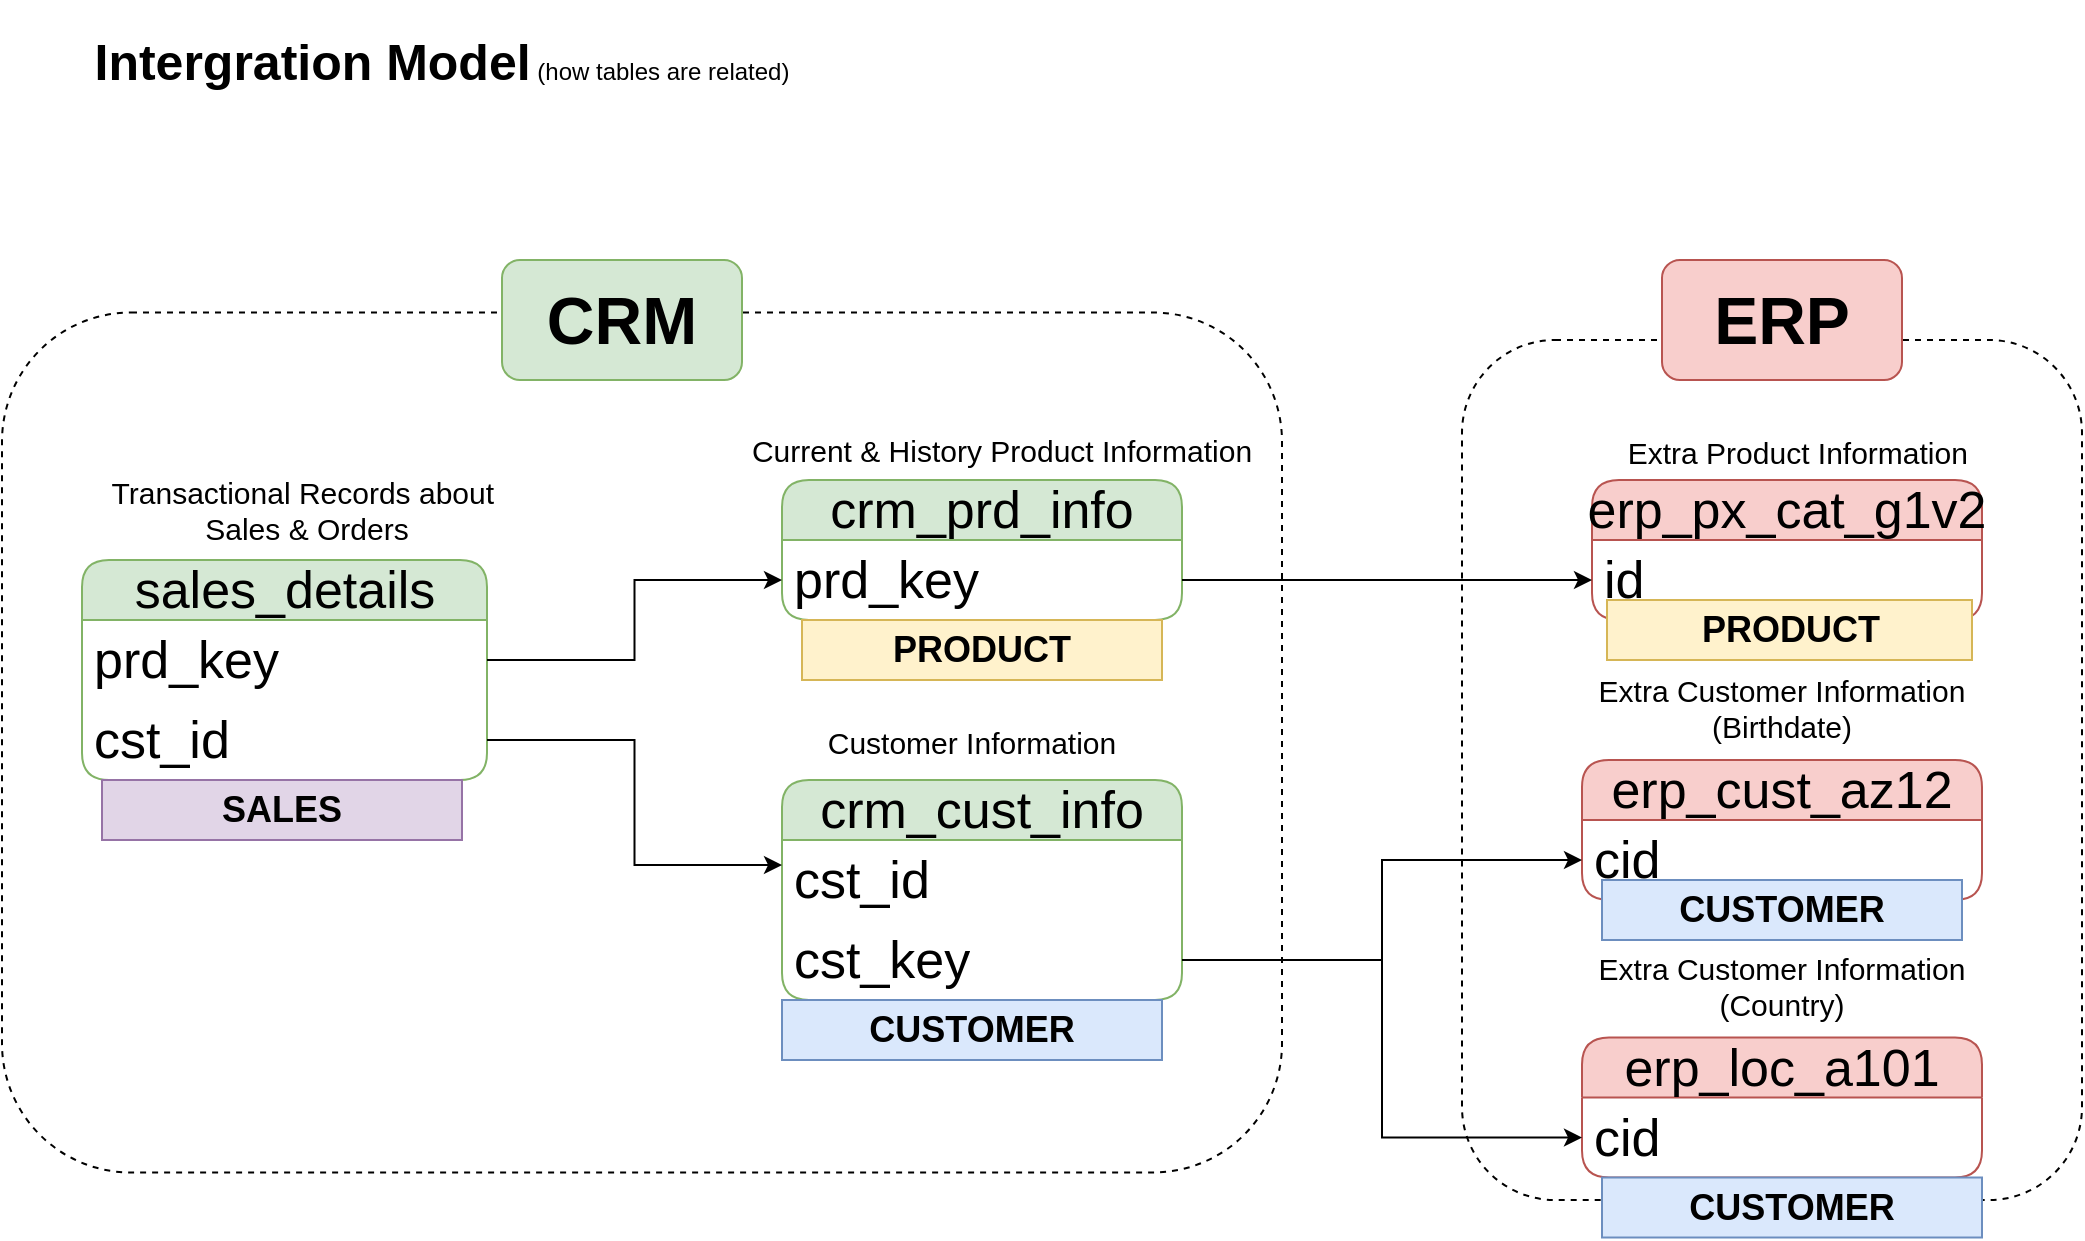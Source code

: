 <mxfile version="28.0.6">
  <diagram name="Page-1" id="1R4CQ2uZCOJgUPzyga9V">
    <mxGraphModel dx="1146" dy="700" grid="1" gridSize="10" guides="1" tooltips="1" connect="1" arrows="1" fold="1" page="1" pageScale="1" pageWidth="1100" pageHeight="850" math="0" shadow="0">
      <root>
        <mxCell id="0" />
        <mxCell id="1" parent="0" />
        <mxCell id="o19-tCJNhIn2AV2cN_U6-1" value="&lt;font style=&quot;&quot;&gt;&lt;b style=&quot;&quot;&gt;&lt;font style=&quot;font-size: 25px;&quot;&gt;Intergration Model&lt;/font&gt; &lt;/b&gt;&lt;/font&gt;(how tables are related)" style="text;html=1;align=center;verticalAlign=middle;whiteSpace=wrap;rounded=0;" parent="1" vertex="1">
          <mxGeometry x="80" y="50" width="360" height="60" as="geometry" />
        </mxCell>
        <mxCell id="o19-tCJNhIn2AV2cN_U6-2" value="crm_cust_info" style="swimlane;fontStyle=0;childLayout=stackLayout;horizontal=1;startSize=30;horizontalStack=0;resizeParent=1;resizeParentMax=0;resizeLast=0;collapsible=1;marginBottom=0;whiteSpace=wrap;html=1;rounded=1;fillColor=#d5e8d4;strokeColor=#82b366;fontSize=26;" parent="1" vertex="1">
          <mxGeometry x="430" y="440" width="200" height="110" as="geometry" />
        </mxCell>
        <mxCell id="o19-tCJNhIn2AV2cN_U6-3" value="cst_id" style="text;strokeColor=none;fillColor=none;align=left;verticalAlign=middle;spacingLeft=4;spacingRight=4;overflow=hidden;points=[[0,0.5],[1,0.5]];portConstraint=eastwest;rotatable=0;whiteSpace=wrap;html=1;fontSize=26;" parent="o19-tCJNhIn2AV2cN_U6-2" vertex="1">
          <mxGeometry y="30" width="200" height="40" as="geometry" />
        </mxCell>
        <mxCell id="o19-tCJNhIn2AV2cN_U6-20" value="cst_key" style="text;strokeColor=none;fillColor=none;align=left;verticalAlign=middle;spacingLeft=4;spacingRight=4;overflow=hidden;points=[[0,0.5],[1,0.5]];portConstraint=eastwest;rotatable=0;whiteSpace=wrap;html=1;fontSize=26;" parent="o19-tCJNhIn2AV2cN_U6-2" vertex="1">
          <mxGeometry y="70" width="200" height="40" as="geometry" />
        </mxCell>
        <mxCell id="o19-tCJNhIn2AV2cN_U6-6" value="&lt;font style=&quot;font-size: 15px;&quot;&gt;Customer Information&lt;/font&gt;" style="text;html=1;align=center;verticalAlign=middle;whiteSpace=wrap;rounded=0;" parent="1" vertex="1">
          <mxGeometry x="430" y="407.5" width="190" height="27.5" as="geometry" />
        </mxCell>
        <mxCell id="o19-tCJNhIn2AV2cN_U6-7" value="crm_prd_info" style="swimlane;fontStyle=0;childLayout=stackLayout;horizontal=1;startSize=30;horizontalStack=0;resizeParent=1;resizeParentMax=0;resizeLast=0;collapsible=1;marginBottom=0;whiteSpace=wrap;html=1;rounded=1;fillColor=#d5e8d4;strokeColor=#82b366;fontSize=26;" parent="1" vertex="1">
          <mxGeometry x="430" y="290" width="200" height="70" as="geometry" />
        </mxCell>
        <mxCell id="o19-tCJNhIn2AV2cN_U6-8" value="prd_key" style="text;strokeColor=none;fillColor=none;align=left;verticalAlign=middle;spacingLeft=4;spacingRight=4;overflow=hidden;points=[[0,0.5],[1,0.5]];portConstraint=eastwest;rotatable=0;whiteSpace=wrap;html=1;fontSize=26;" parent="o19-tCJNhIn2AV2cN_U6-7" vertex="1">
          <mxGeometry y="30" width="200" height="40" as="geometry" />
        </mxCell>
        <mxCell id="o19-tCJNhIn2AV2cN_U6-9" value="&lt;font style=&quot;font-size: 15px;&quot;&gt;Current &amp;amp; History Product Information&lt;/font&gt;" style="text;html=1;align=center;verticalAlign=middle;whiteSpace=wrap;rounded=0;" parent="1" vertex="1">
          <mxGeometry x="410" y="260" width="260" height="30" as="geometry" />
        </mxCell>
        <mxCell id="o19-tCJNhIn2AV2cN_U6-10" value="sales_details" style="swimlane;fontStyle=0;childLayout=stackLayout;horizontal=1;startSize=30;horizontalStack=0;resizeParent=1;resizeParentMax=0;resizeLast=0;collapsible=1;marginBottom=0;whiteSpace=wrap;html=1;rounded=1;fillColor=#d5e8d4;strokeColor=#82b366;fontSize=26;" parent="1" vertex="1">
          <mxGeometry x="80" y="330" width="202.5" height="110" as="geometry" />
        </mxCell>
        <mxCell id="o19-tCJNhIn2AV2cN_U6-11" value="prd_key" style="text;strokeColor=none;fillColor=none;align=left;verticalAlign=middle;spacingLeft=4;spacingRight=4;overflow=hidden;points=[[0,0.5],[1,0.5]];portConstraint=eastwest;rotatable=0;whiteSpace=wrap;html=1;fontSize=26;" parent="o19-tCJNhIn2AV2cN_U6-10" vertex="1">
          <mxGeometry y="30" width="202.5" height="40" as="geometry" />
        </mxCell>
        <mxCell id="o19-tCJNhIn2AV2cN_U6-13" value="cst_id" style="text;strokeColor=none;fillColor=none;align=left;verticalAlign=middle;spacingLeft=4;spacingRight=4;overflow=hidden;points=[[0,0.5],[1,0.5]];portConstraint=eastwest;rotatable=0;whiteSpace=wrap;html=1;fontSize=26;" parent="o19-tCJNhIn2AV2cN_U6-10" vertex="1">
          <mxGeometry y="70" width="202.5" height="40" as="geometry" />
        </mxCell>
        <mxCell id="o19-tCJNhIn2AV2cN_U6-12" value="&lt;font style=&quot;font-size: 15px;&quot;&gt;Transactional Records about&amp;nbsp;&lt;/font&gt;&lt;div&gt;&lt;font style=&quot;font-size: 15px;&quot;&gt;Sales &amp;amp; Orders&lt;/font&gt;&lt;/div&gt;" style="text;html=1;align=center;verticalAlign=middle;whiteSpace=wrap;rounded=0;" parent="1" vertex="1">
          <mxGeometry x="60" y="290" width="265" height="30" as="geometry" />
        </mxCell>
        <mxCell id="o19-tCJNhIn2AV2cN_U6-14" value="" style="edgeStyle=orthogonalEdgeStyle;rounded=0;orthogonalLoop=1;jettySize=auto;html=1;" parent="1" source="o19-tCJNhIn2AV2cN_U6-11" target="o19-tCJNhIn2AV2cN_U6-8" edge="1">
          <mxGeometry relative="1" as="geometry" />
        </mxCell>
        <mxCell id="o19-tCJNhIn2AV2cN_U6-16" style="edgeStyle=orthogonalEdgeStyle;rounded=0;orthogonalLoop=1;jettySize=auto;html=1;entryX=0;entryY=0.313;entryDx=0;entryDy=0;entryPerimeter=0;" parent="1" source="o19-tCJNhIn2AV2cN_U6-13" target="o19-tCJNhIn2AV2cN_U6-3" edge="1">
          <mxGeometry relative="1" as="geometry" />
        </mxCell>
        <mxCell id="o19-tCJNhIn2AV2cN_U6-17" value="erp_cust_az12" style="swimlane;fontStyle=0;childLayout=stackLayout;horizontal=1;startSize=30;horizontalStack=0;resizeParent=1;resizeParentMax=0;resizeLast=0;collapsible=1;marginBottom=0;whiteSpace=wrap;html=1;rounded=1;fillColor=#f8cecc;strokeColor=#b85450;fontSize=26;" parent="1" vertex="1">
          <mxGeometry x="830" y="430" width="200" height="70" as="geometry" />
        </mxCell>
        <mxCell id="o19-tCJNhIn2AV2cN_U6-18" value="cid" style="text;strokeColor=none;fillColor=none;align=left;verticalAlign=middle;spacingLeft=4;spacingRight=4;overflow=hidden;points=[[0,0.5],[1,0.5]];portConstraint=eastwest;rotatable=0;whiteSpace=wrap;html=1;fontSize=26;" parent="o19-tCJNhIn2AV2cN_U6-17" vertex="1">
          <mxGeometry y="30" width="200" height="40" as="geometry" />
        </mxCell>
        <mxCell id="o19-tCJNhIn2AV2cN_U6-19" value="&lt;font style=&quot;font-size: 15px;&quot;&gt;Extra Customer Information (Birthdate)&lt;/font&gt;" style="text;html=1;align=center;verticalAlign=middle;whiteSpace=wrap;rounded=0;" parent="1" vertex="1">
          <mxGeometry x="835" y="390" width="190" height="27.5" as="geometry" />
        </mxCell>
        <mxCell id="o19-tCJNhIn2AV2cN_U6-21" style="edgeStyle=orthogonalEdgeStyle;rounded=0;orthogonalLoop=1;jettySize=auto;html=1;" parent="1" source="o19-tCJNhIn2AV2cN_U6-20" target="o19-tCJNhIn2AV2cN_U6-18" edge="1">
          <mxGeometry relative="1" as="geometry" />
        </mxCell>
        <mxCell id="o19-tCJNhIn2AV2cN_U6-22" value="erp_loc_a101" style="swimlane;fontStyle=0;childLayout=stackLayout;horizontal=1;startSize=30;horizontalStack=0;resizeParent=1;resizeParentMax=0;resizeLast=0;collapsible=1;marginBottom=0;whiteSpace=wrap;html=1;rounded=1;fillColor=#f8cecc;strokeColor=#b85450;fontSize=26;" parent="1" vertex="1">
          <mxGeometry x="830" y="568.75" width="200" height="70" as="geometry" />
        </mxCell>
        <mxCell id="o19-tCJNhIn2AV2cN_U6-23" value="cid" style="text;strokeColor=none;fillColor=none;align=left;verticalAlign=middle;spacingLeft=4;spacingRight=4;overflow=hidden;points=[[0,0.5],[1,0.5]];portConstraint=eastwest;rotatable=0;whiteSpace=wrap;html=1;fontSize=26;" parent="o19-tCJNhIn2AV2cN_U6-22" vertex="1">
          <mxGeometry y="30" width="200" height="40" as="geometry" />
        </mxCell>
        <mxCell id="o19-tCJNhIn2AV2cN_U6-24" value="&lt;font style=&quot;font-size: 15px;&quot;&gt;Extra Customer Information (Country)&lt;/font&gt;" style="text;html=1;align=center;verticalAlign=middle;whiteSpace=wrap;rounded=0;" parent="1" vertex="1">
          <mxGeometry x="835" y="528.75" width="190" height="27.5" as="geometry" />
        </mxCell>
        <mxCell id="o19-tCJNhIn2AV2cN_U6-25" style="edgeStyle=orthogonalEdgeStyle;rounded=0;orthogonalLoop=1;jettySize=auto;html=1;entryX=0;entryY=0.5;entryDx=0;entryDy=0;" parent="1" source="o19-tCJNhIn2AV2cN_U6-20" target="o19-tCJNhIn2AV2cN_U6-23" edge="1">
          <mxGeometry relative="1" as="geometry" />
        </mxCell>
        <mxCell id="o19-tCJNhIn2AV2cN_U6-26" value="erp_px_cat_g1v2" style="swimlane;fontStyle=0;childLayout=stackLayout;horizontal=1;startSize=30;horizontalStack=0;resizeParent=1;resizeParentMax=0;resizeLast=0;collapsible=1;marginBottom=0;whiteSpace=wrap;html=1;rounded=1;fillColor=#f8cecc;strokeColor=#b85450;fontSize=26;" parent="1" vertex="1">
          <mxGeometry x="835" y="290" width="195" height="70" as="geometry" />
        </mxCell>
        <mxCell id="o19-tCJNhIn2AV2cN_U6-27" value="id" style="text;strokeColor=none;fillColor=none;align=left;verticalAlign=middle;spacingLeft=4;spacingRight=4;overflow=hidden;points=[[0,0.5],[1,0.5]];portConstraint=eastwest;rotatable=0;whiteSpace=wrap;html=1;fontSize=26;" parent="o19-tCJNhIn2AV2cN_U6-26" vertex="1">
          <mxGeometry y="30" width="195" height="40" as="geometry" />
        </mxCell>
        <mxCell id="o19-tCJNhIn2AV2cN_U6-28" value="&lt;font style=&quot;font-size: 15px;&quot;&gt;Extra Product Information&amp;nbsp;&lt;/font&gt;" style="text;html=1;align=center;verticalAlign=middle;whiteSpace=wrap;rounded=0;" parent="1" vertex="1">
          <mxGeometry x="845" y="262.5" width="190" height="27.5" as="geometry" />
        </mxCell>
        <mxCell id="o19-tCJNhIn2AV2cN_U6-31" style="edgeStyle=orthogonalEdgeStyle;rounded=0;orthogonalLoop=1;jettySize=auto;html=1;entryX=0;entryY=0.5;entryDx=0;entryDy=0;" parent="1" source="o19-tCJNhIn2AV2cN_U6-8" target="o19-tCJNhIn2AV2cN_U6-27" edge="1">
          <mxGeometry relative="1" as="geometry" />
        </mxCell>
        <mxCell id="o19-tCJNhIn2AV2cN_U6-32" value="" style="rounded=1;whiteSpace=wrap;html=1;fillColor=none;dashed=1;" parent="1" vertex="1">
          <mxGeometry x="40" y="206.25" width="640" height="430" as="geometry" />
        </mxCell>
        <mxCell id="o19-tCJNhIn2AV2cN_U6-33" value="&lt;font style=&quot;font-size: 33px;&quot;&gt;CRM&lt;/font&gt;" style="rounded=1;whiteSpace=wrap;html=1;fillColor=#d5e8d4;strokeColor=#82b366;fontStyle=1" parent="1" vertex="1">
          <mxGeometry x="290" y="180" width="120" height="60" as="geometry" />
        </mxCell>
        <mxCell id="o19-tCJNhIn2AV2cN_U6-36" value="" style="rounded=1;whiteSpace=wrap;html=1;fillColor=none;dashed=1;" parent="1" vertex="1">
          <mxGeometry x="770" y="220" width="310" height="430" as="geometry" />
        </mxCell>
        <mxCell id="o19-tCJNhIn2AV2cN_U6-37" value="&lt;font style=&quot;font-size: 33px;&quot;&gt;&lt;b&gt;ERP&lt;/b&gt;&lt;/font&gt;" style="rounded=1;whiteSpace=wrap;html=1;fillColor=#f8cecc;strokeColor=#b85450;" parent="1" vertex="1">
          <mxGeometry x="870" y="180" width="120" height="60" as="geometry" />
        </mxCell>
        <mxCell id="wSPe80FTj7OVG3afOyH0-1" value="&lt;font style=&quot;font-size: 18px;&quot;&gt;&lt;b style=&quot;&quot;&gt;PRODUCT&lt;/b&gt;&lt;/font&gt;" style="text;html=1;strokeColor=#d6b656;fillColor=#fff2cc;align=center;verticalAlign=middle;whiteSpace=wrap;overflow=hidden;" vertex="1" parent="1">
          <mxGeometry x="440" y="360" width="180" height="30" as="geometry" />
        </mxCell>
        <mxCell id="wSPe80FTj7OVG3afOyH0-2" value="&lt;font style=&quot;font-size: 18px;&quot;&gt;&lt;b style=&quot;&quot;&gt;PRODUCT&lt;/b&gt;&lt;/font&gt;" style="text;html=1;strokeColor=#d6b656;fillColor=#fff2cc;align=center;verticalAlign=middle;whiteSpace=wrap;overflow=hidden;" vertex="1" parent="1">
          <mxGeometry x="842.5" y="350" width="182.5" height="30" as="geometry" />
        </mxCell>
        <mxCell id="wSPe80FTj7OVG3afOyH0-3" value="&lt;font style=&quot;font-size: 18px;&quot;&gt;&lt;b style=&quot;&quot;&gt;CUSTOMER&lt;/b&gt;&lt;/font&gt;" style="text;html=1;strokeColor=#6c8ebf;fillColor=#dae8fc;align=center;verticalAlign=middle;whiteSpace=wrap;overflow=hidden;" vertex="1" parent="1">
          <mxGeometry x="840" y="490" width="180" height="30" as="geometry" />
        </mxCell>
        <mxCell id="wSPe80FTj7OVG3afOyH0-4" value="&lt;font style=&quot;font-size: 18px;&quot;&gt;&lt;b style=&quot;&quot;&gt;CUSTOMER&lt;/b&gt;&lt;/font&gt;" style="text;html=1;strokeColor=#6c8ebf;fillColor=#dae8fc;align=center;verticalAlign=middle;whiteSpace=wrap;overflow=hidden;" vertex="1" parent="1">
          <mxGeometry x="430" y="550" width="190" height="30" as="geometry" />
        </mxCell>
        <mxCell id="wSPe80FTj7OVG3afOyH0-5" value="&lt;font style=&quot;font-size: 18px;&quot;&gt;&lt;b style=&quot;&quot;&gt;CUSTOMER&lt;/b&gt;&lt;/font&gt;" style="text;html=1;strokeColor=#6c8ebf;fillColor=#dae8fc;align=center;verticalAlign=middle;whiteSpace=wrap;overflow=hidden;" vertex="1" parent="1">
          <mxGeometry x="840" y="638.75" width="190" height="30" as="geometry" />
        </mxCell>
        <mxCell id="wSPe80FTj7OVG3afOyH0-6" value="&lt;font style=&quot;font-size: 18px;&quot;&gt;&lt;b style=&quot;&quot;&gt;SALES&lt;/b&gt;&lt;/font&gt;" style="text;html=1;strokeColor=#9673a6;fillColor=#e1d5e7;align=center;verticalAlign=middle;whiteSpace=wrap;overflow=hidden;" vertex="1" parent="1">
          <mxGeometry x="90" y="440" width="180" height="30" as="geometry" />
        </mxCell>
      </root>
    </mxGraphModel>
  </diagram>
</mxfile>
